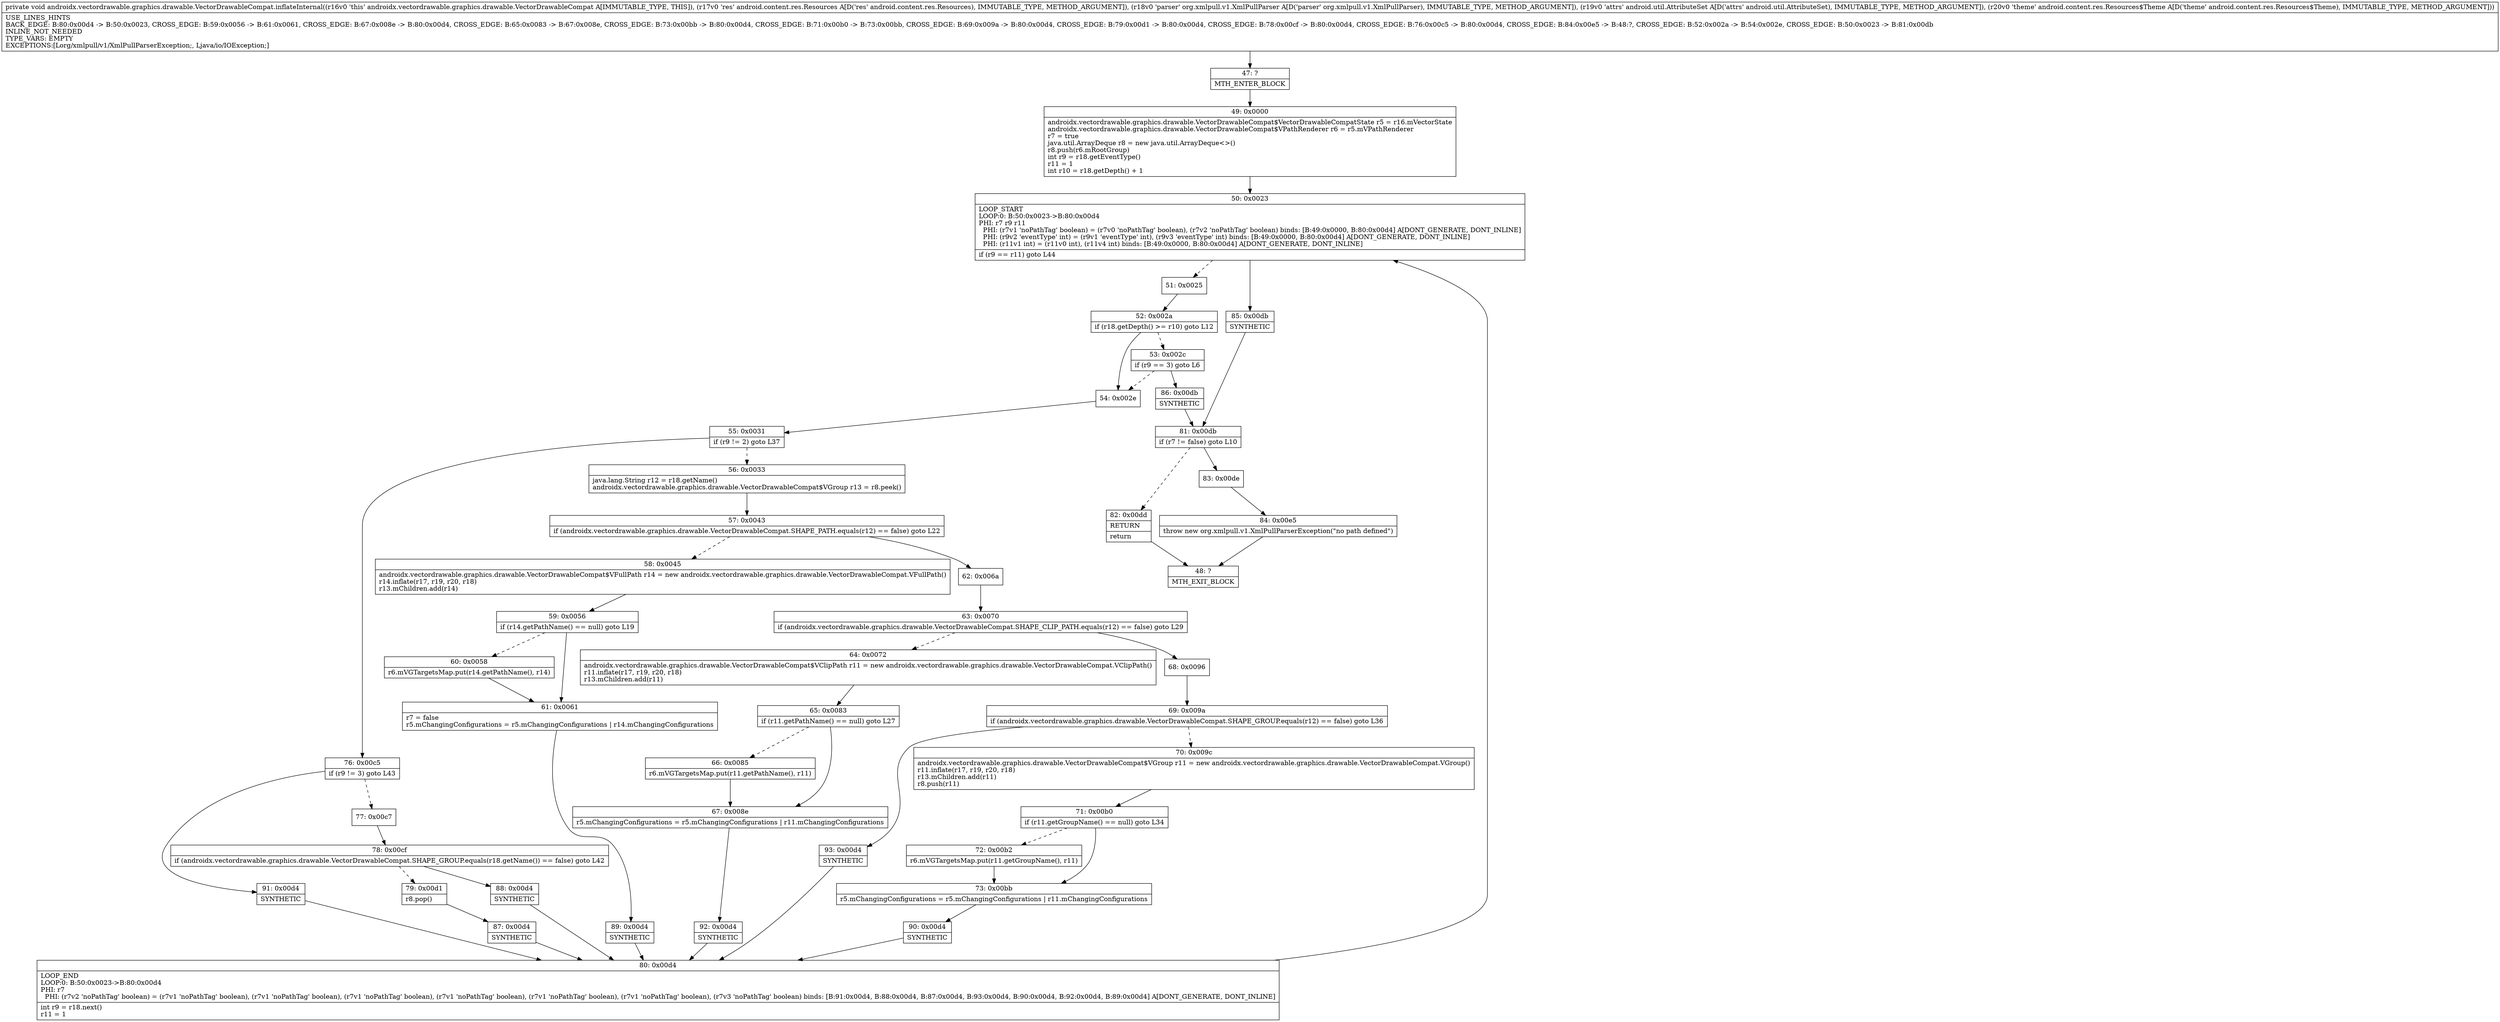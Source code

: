 digraph "CFG forandroidx.vectordrawable.graphics.drawable.VectorDrawableCompat.inflateInternal(Landroid\/content\/res\/Resources;Lorg\/xmlpull\/v1\/XmlPullParser;Landroid\/util\/AttributeSet;Landroid\/content\/res\/Resources$Theme;)V" {
Node_47 [shape=record,label="{47\:\ ?|MTH_ENTER_BLOCK\l}"];
Node_49 [shape=record,label="{49\:\ 0x0000|androidx.vectordrawable.graphics.drawable.VectorDrawableCompat$VectorDrawableCompatState r5 = r16.mVectorState\landroidx.vectordrawable.graphics.drawable.VectorDrawableCompat$VPathRenderer r6 = r5.mVPathRenderer\lr7 = true\ljava.util.ArrayDeque r8 = new java.util.ArrayDeque\<\>()\lr8.push(r6.mRootGroup)\lint r9 = r18.getEventType()\lr11 = 1\lint r10 = r18.getDepth() + 1\l}"];
Node_50 [shape=record,label="{50\:\ 0x0023|LOOP_START\lLOOP:0: B:50:0x0023\-\>B:80:0x00d4\lPHI: r7 r9 r11 \l  PHI: (r7v1 'noPathTag' boolean) = (r7v0 'noPathTag' boolean), (r7v2 'noPathTag' boolean) binds: [B:49:0x0000, B:80:0x00d4] A[DONT_GENERATE, DONT_INLINE]\l  PHI: (r9v2 'eventType' int) = (r9v1 'eventType' int), (r9v3 'eventType' int) binds: [B:49:0x0000, B:80:0x00d4] A[DONT_GENERATE, DONT_INLINE]\l  PHI: (r11v1 int) = (r11v0 int), (r11v4 int) binds: [B:49:0x0000, B:80:0x00d4] A[DONT_GENERATE, DONT_INLINE]\l|if (r9 == r11) goto L44\l}"];
Node_51 [shape=record,label="{51\:\ 0x0025}"];
Node_52 [shape=record,label="{52\:\ 0x002a|if (r18.getDepth() \>= r10) goto L12\l}"];
Node_53 [shape=record,label="{53\:\ 0x002c|if (r9 == 3) goto L6\l}"];
Node_86 [shape=record,label="{86\:\ 0x00db|SYNTHETIC\l}"];
Node_81 [shape=record,label="{81\:\ 0x00db|if (r7 != false) goto L10\l}"];
Node_82 [shape=record,label="{82\:\ 0x00dd|RETURN\l|return\l}"];
Node_48 [shape=record,label="{48\:\ ?|MTH_EXIT_BLOCK\l}"];
Node_83 [shape=record,label="{83\:\ 0x00de}"];
Node_84 [shape=record,label="{84\:\ 0x00e5|throw new org.xmlpull.v1.XmlPullParserException(\"no path defined\")\l}"];
Node_54 [shape=record,label="{54\:\ 0x002e}"];
Node_55 [shape=record,label="{55\:\ 0x0031|if (r9 != 2) goto L37\l}"];
Node_56 [shape=record,label="{56\:\ 0x0033|java.lang.String r12 = r18.getName()\landroidx.vectordrawable.graphics.drawable.VectorDrawableCompat$VGroup r13 = r8.peek()\l}"];
Node_57 [shape=record,label="{57\:\ 0x0043|if (androidx.vectordrawable.graphics.drawable.VectorDrawableCompat.SHAPE_PATH.equals(r12) == false) goto L22\l}"];
Node_58 [shape=record,label="{58\:\ 0x0045|androidx.vectordrawable.graphics.drawable.VectorDrawableCompat$VFullPath r14 = new androidx.vectordrawable.graphics.drawable.VectorDrawableCompat.VFullPath()\lr14.inflate(r17, r19, r20, r18)\lr13.mChildren.add(r14)\l}"];
Node_59 [shape=record,label="{59\:\ 0x0056|if (r14.getPathName() == null) goto L19\l}"];
Node_60 [shape=record,label="{60\:\ 0x0058|r6.mVGTargetsMap.put(r14.getPathName(), r14)\l}"];
Node_61 [shape=record,label="{61\:\ 0x0061|r7 = false\lr5.mChangingConfigurations = r5.mChangingConfigurations \| r14.mChangingConfigurations\l}"];
Node_89 [shape=record,label="{89\:\ 0x00d4|SYNTHETIC\l}"];
Node_80 [shape=record,label="{80\:\ 0x00d4|LOOP_END\lLOOP:0: B:50:0x0023\-\>B:80:0x00d4\lPHI: r7 \l  PHI: (r7v2 'noPathTag' boolean) = (r7v1 'noPathTag' boolean), (r7v1 'noPathTag' boolean), (r7v1 'noPathTag' boolean), (r7v1 'noPathTag' boolean), (r7v1 'noPathTag' boolean), (r7v1 'noPathTag' boolean), (r7v3 'noPathTag' boolean) binds: [B:91:0x00d4, B:88:0x00d4, B:87:0x00d4, B:93:0x00d4, B:90:0x00d4, B:92:0x00d4, B:89:0x00d4] A[DONT_GENERATE, DONT_INLINE]\l|int r9 = r18.next()\lr11 = 1\l}"];
Node_62 [shape=record,label="{62\:\ 0x006a}"];
Node_63 [shape=record,label="{63\:\ 0x0070|if (androidx.vectordrawable.graphics.drawable.VectorDrawableCompat.SHAPE_CLIP_PATH.equals(r12) == false) goto L29\l}"];
Node_64 [shape=record,label="{64\:\ 0x0072|androidx.vectordrawable.graphics.drawable.VectorDrawableCompat$VClipPath r11 = new androidx.vectordrawable.graphics.drawable.VectorDrawableCompat.VClipPath()\lr11.inflate(r17, r19, r20, r18)\lr13.mChildren.add(r11)\l}"];
Node_65 [shape=record,label="{65\:\ 0x0083|if (r11.getPathName() == null) goto L27\l}"];
Node_66 [shape=record,label="{66\:\ 0x0085|r6.mVGTargetsMap.put(r11.getPathName(), r11)\l}"];
Node_67 [shape=record,label="{67\:\ 0x008e|r5.mChangingConfigurations = r5.mChangingConfigurations \| r11.mChangingConfigurations\l}"];
Node_92 [shape=record,label="{92\:\ 0x00d4|SYNTHETIC\l}"];
Node_68 [shape=record,label="{68\:\ 0x0096}"];
Node_69 [shape=record,label="{69\:\ 0x009a|if (androidx.vectordrawable.graphics.drawable.VectorDrawableCompat.SHAPE_GROUP.equals(r12) == false) goto L36\l}"];
Node_70 [shape=record,label="{70\:\ 0x009c|androidx.vectordrawable.graphics.drawable.VectorDrawableCompat$VGroup r11 = new androidx.vectordrawable.graphics.drawable.VectorDrawableCompat.VGroup()\lr11.inflate(r17, r19, r20, r18)\lr13.mChildren.add(r11)\lr8.push(r11)\l}"];
Node_71 [shape=record,label="{71\:\ 0x00b0|if (r11.getGroupName() == null) goto L34\l}"];
Node_72 [shape=record,label="{72\:\ 0x00b2|r6.mVGTargetsMap.put(r11.getGroupName(), r11)\l}"];
Node_73 [shape=record,label="{73\:\ 0x00bb|r5.mChangingConfigurations = r5.mChangingConfigurations \| r11.mChangingConfigurations\l}"];
Node_90 [shape=record,label="{90\:\ 0x00d4|SYNTHETIC\l}"];
Node_93 [shape=record,label="{93\:\ 0x00d4|SYNTHETIC\l}"];
Node_76 [shape=record,label="{76\:\ 0x00c5|if (r9 != 3) goto L43\l}"];
Node_77 [shape=record,label="{77\:\ 0x00c7}"];
Node_78 [shape=record,label="{78\:\ 0x00cf|if (androidx.vectordrawable.graphics.drawable.VectorDrawableCompat.SHAPE_GROUP.equals(r18.getName()) == false) goto L42\l}"];
Node_79 [shape=record,label="{79\:\ 0x00d1|r8.pop()\l}"];
Node_87 [shape=record,label="{87\:\ 0x00d4|SYNTHETIC\l}"];
Node_88 [shape=record,label="{88\:\ 0x00d4|SYNTHETIC\l}"];
Node_91 [shape=record,label="{91\:\ 0x00d4|SYNTHETIC\l}"];
Node_85 [shape=record,label="{85\:\ 0x00db|SYNTHETIC\l}"];
MethodNode[shape=record,label="{private void androidx.vectordrawable.graphics.drawable.VectorDrawableCompat.inflateInternal((r16v0 'this' androidx.vectordrawable.graphics.drawable.VectorDrawableCompat A[IMMUTABLE_TYPE, THIS]), (r17v0 'res' android.content.res.Resources A[D('res' android.content.res.Resources), IMMUTABLE_TYPE, METHOD_ARGUMENT]), (r18v0 'parser' org.xmlpull.v1.XmlPullParser A[D('parser' org.xmlpull.v1.XmlPullParser), IMMUTABLE_TYPE, METHOD_ARGUMENT]), (r19v0 'attrs' android.util.AttributeSet A[D('attrs' android.util.AttributeSet), IMMUTABLE_TYPE, METHOD_ARGUMENT]), (r20v0 'theme' android.content.res.Resources$Theme A[D('theme' android.content.res.Resources$Theme), IMMUTABLE_TYPE, METHOD_ARGUMENT]))  | USE_LINES_HINTS\lBACK_EDGE: B:80:0x00d4 \-\> B:50:0x0023, CROSS_EDGE: B:59:0x0056 \-\> B:61:0x0061, CROSS_EDGE: B:67:0x008e \-\> B:80:0x00d4, CROSS_EDGE: B:65:0x0083 \-\> B:67:0x008e, CROSS_EDGE: B:73:0x00bb \-\> B:80:0x00d4, CROSS_EDGE: B:71:0x00b0 \-\> B:73:0x00bb, CROSS_EDGE: B:69:0x009a \-\> B:80:0x00d4, CROSS_EDGE: B:79:0x00d1 \-\> B:80:0x00d4, CROSS_EDGE: B:78:0x00cf \-\> B:80:0x00d4, CROSS_EDGE: B:76:0x00c5 \-\> B:80:0x00d4, CROSS_EDGE: B:84:0x00e5 \-\> B:48:?, CROSS_EDGE: B:52:0x002a \-\> B:54:0x002e, CROSS_EDGE: B:50:0x0023 \-\> B:81:0x00db\lINLINE_NOT_NEEDED\lTYPE_VARS: EMPTY\lEXCEPTIONS:[Lorg\/xmlpull\/v1\/XmlPullParserException;, Ljava\/io\/IOException;]\l}"];
MethodNode -> Node_47;Node_47 -> Node_49;
Node_49 -> Node_50;
Node_50 -> Node_51[style=dashed];
Node_50 -> Node_85;
Node_51 -> Node_52;
Node_52 -> Node_53[style=dashed];
Node_52 -> Node_54;
Node_53 -> Node_54[style=dashed];
Node_53 -> Node_86;
Node_86 -> Node_81;
Node_81 -> Node_82[style=dashed];
Node_81 -> Node_83;
Node_82 -> Node_48;
Node_83 -> Node_84;
Node_84 -> Node_48;
Node_54 -> Node_55;
Node_55 -> Node_56[style=dashed];
Node_55 -> Node_76;
Node_56 -> Node_57;
Node_57 -> Node_58[style=dashed];
Node_57 -> Node_62;
Node_58 -> Node_59;
Node_59 -> Node_60[style=dashed];
Node_59 -> Node_61;
Node_60 -> Node_61;
Node_61 -> Node_89;
Node_89 -> Node_80;
Node_80 -> Node_50;
Node_62 -> Node_63;
Node_63 -> Node_64[style=dashed];
Node_63 -> Node_68;
Node_64 -> Node_65;
Node_65 -> Node_66[style=dashed];
Node_65 -> Node_67;
Node_66 -> Node_67;
Node_67 -> Node_92;
Node_92 -> Node_80;
Node_68 -> Node_69;
Node_69 -> Node_70[style=dashed];
Node_69 -> Node_93;
Node_70 -> Node_71;
Node_71 -> Node_72[style=dashed];
Node_71 -> Node_73;
Node_72 -> Node_73;
Node_73 -> Node_90;
Node_90 -> Node_80;
Node_93 -> Node_80;
Node_76 -> Node_77[style=dashed];
Node_76 -> Node_91;
Node_77 -> Node_78;
Node_78 -> Node_79[style=dashed];
Node_78 -> Node_88;
Node_79 -> Node_87;
Node_87 -> Node_80;
Node_88 -> Node_80;
Node_91 -> Node_80;
Node_85 -> Node_81;
}

